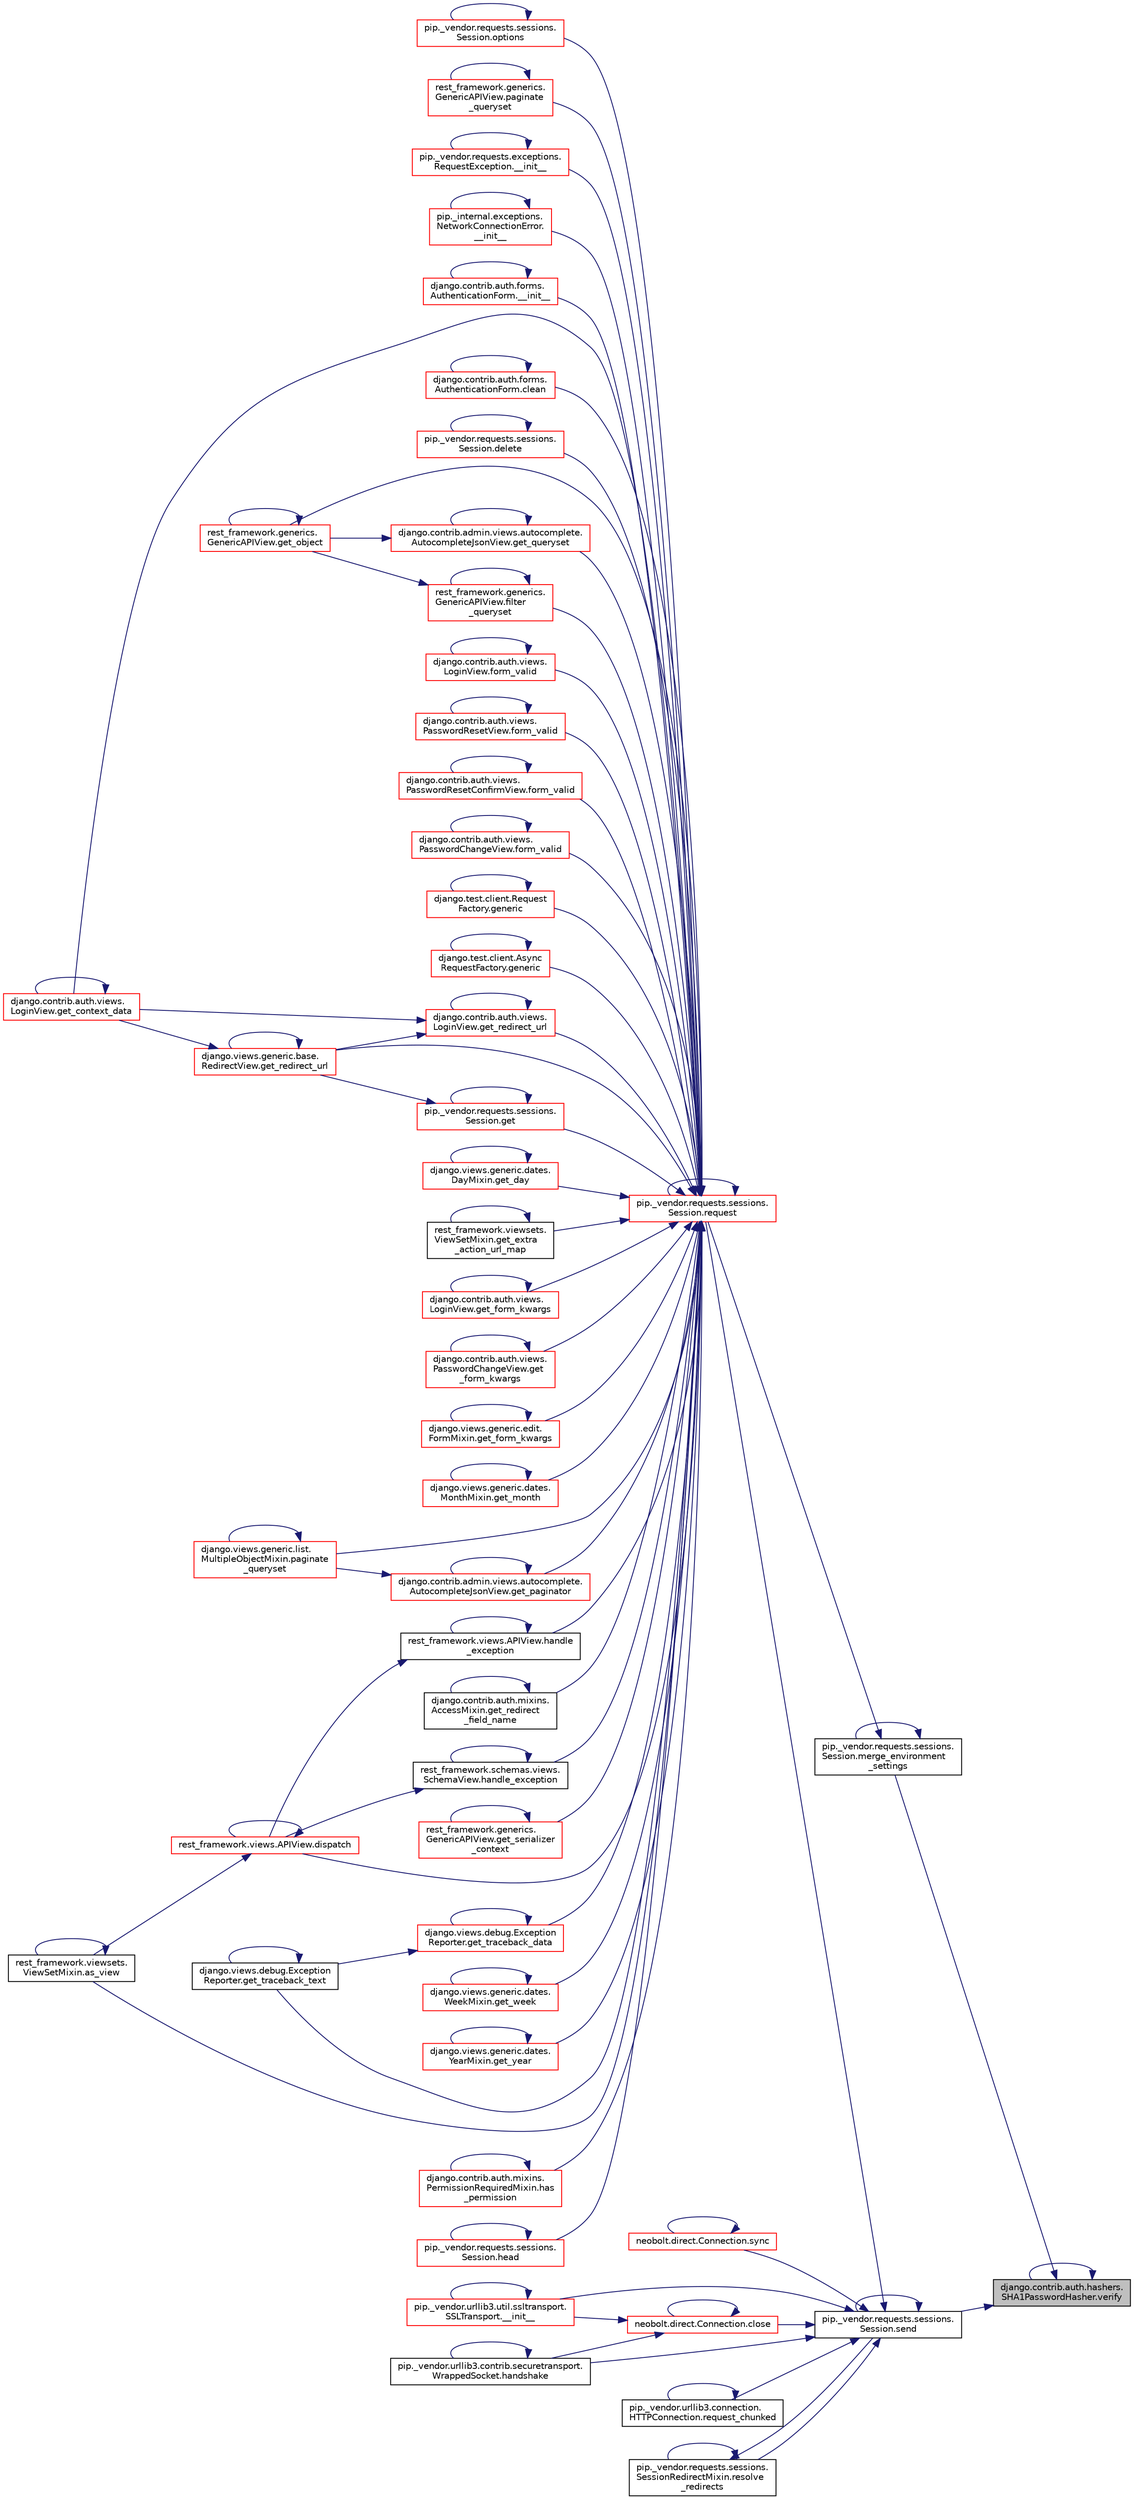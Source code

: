 digraph "django.contrib.auth.hashers.SHA1PasswordHasher.verify"
{
 // LATEX_PDF_SIZE
  edge [fontname="Helvetica",fontsize="10",labelfontname="Helvetica",labelfontsize="10"];
  node [fontname="Helvetica",fontsize="10",shape=record];
  rankdir="RL";
  Node1 [label="django.contrib.auth.hashers.\lSHA1PasswordHasher.verify",height=0.2,width=0.4,color="black", fillcolor="grey75", style="filled", fontcolor="black",tooltip=" "];
  Node1 -> Node2 [dir="back",color="midnightblue",fontsize="10",style="solid",fontname="Helvetica"];
  Node2 [label="pip._vendor.requests.sessions.\lSession.merge_environment\l_settings",height=0.2,width=0.4,color="black", fillcolor="white", style="filled",URL="$da/de9/classpip_1_1__vendor_1_1requests_1_1sessions_1_1_session.html#a281aa976ac215f2b76d4309e4091a7a4",tooltip=" "];
  Node2 -> Node2 [dir="back",color="midnightblue",fontsize="10",style="solid",fontname="Helvetica"];
  Node2 -> Node3 [dir="back",color="midnightblue",fontsize="10",style="solid",fontname="Helvetica"];
  Node3 [label="pip._vendor.requests.sessions.\lSession.request",height=0.2,width=0.4,color="red", fillcolor="white", style="filled",URL="$da/de9/classpip_1_1__vendor_1_1requests_1_1sessions_1_1_session.html#a718b60e99280c6ef1a346cb6dc0a90c8",tooltip=" "];
  Node3 -> Node4 [dir="back",color="midnightblue",fontsize="10",style="solid",fontname="Helvetica"];
  Node4 [label="pip._vendor.requests.exceptions.\lRequestException.__init__",height=0.2,width=0.4,color="red", fillcolor="white", style="filled",URL="$df/d94/classpip_1_1__vendor_1_1requests_1_1exceptions_1_1_request_exception.html#a8fc54b3d119b656141d4048103b646ee",tooltip=" "];
  Node4 -> Node4 [dir="back",color="midnightblue",fontsize="10",style="solid",fontname="Helvetica"];
  Node3 -> Node249 [dir="back",color="midnightblue",fontsize="10",style="solid",fontname="Helvetica"];
  Node249 [label="pip._internal.exceptions.\lNetworkConnectionError.\l__init__",height=0.2,width=0.4,color="red", fillcolor="white", style="filled",URL="$db/dd8/classpip_1_1__internal_1_1exceptions_1_1_network_connection_error.html#a2c74d67d3b756bc1a611bcd6180dd4e7",tooltip=" "];
  Node249 -> Node249 [dir="back",color="midnightblue",fontsize="10",style="solid",fontname="Helvetica"];
  Node3 -> Node250 [dir="back",color="midnightblue",fontsize="10",style="solid",fontname="Helvetica"];
  Node250 [label="django.contrib.auth.forms.\lAuthenticationForm.__init__",height=0.2,width=0.4,color="red", fillcolor="white", style="filled",URL="$d3/d34/classdjango_1_1contrib_1_1auth_1_1forms_1_1_authentication_form.html#a34702050cb604152ce2d6080dcb745b8",tooltip=" "];
  Node250 -> Node250 [dir="back",color="midnightblue",fontsize="10",style="solid",fontname="Helvetica"];
  Node3 -> Node251 [dir="back",color="midnightblue",fontsize="10",style="solid",fontname="Helvetica"];
  Node251 [label="rest_framework.viewsets.\lViewSetMixin.as_view",height=0.2,width=0.4,color="black", fillcolor="white", style="filled",URL="$d9/d8d/classrest__framework_1_1viewsets_1_1_view_set_mixin.html#ab57221a68375dfaf9b829641d1c712e4",tooltip=" "];
  Node251 -> Node251 [dir="back",color="midnightblue",fontsize="10",style="solid",fontname="Helvetica"];
  Node3 -> Node252 [dir="back",color="midnightblue",fontsize="10",style="solid",fontname="Helvetica"];
  Node252 [label="django.contrib.auth.forms.\lAuthenticationForm.clean",height=0.2,width=0.4,color="red", fillcolor="white", style="filled",URL="$d3/d34/classdjango_1_1contrib_1_1auth_1_1forms_1_1_authentication_form.html#a7582ce605c846d85757b967f54ebbb3b",tooltip=" "];
  Node252 -> Node252 [dir="back",color="midnightblue",fontsize="10",style="solid",fontname="Helvetica"];
  Node3 -> Node417 [dir="back",color="midnightblue",fontsize="10",style="solid",fontname="Helvetica"];
  Node417 [label="pip._vendor.requests.sessions.\lSession.delete",height=0.2,width=0.4,color="red", fillcolor="white", style="filled",URL="$da/de9/classpip_1_1__vendor_1_1requests_1_1sessions_1_1_session.html#a10a0d9552a108655ec064bd587678247",tooltip=" "];
  Node417 -> Node417 [dir="back",color="midnightblue",fontsize="10",style="solid",fontname="Helvetica"];
  Node3 -> Node418 [dir="back",color="midnightblue",fontsize="10",style="solid",fontname="Helvetica"];
  Node418 [label="rest_framework.views.APIView.dispatch",height=0.2,width=0.4,color="red", fillcolor="white", style="filled",URL="$d3/d7d/classrest__framework_1_1views_1_1_a_p_i_view.html#ac546f29e049369a62a3bd24a3f596c71",tooltip=" "];
  Node418 -> Node251 [dir="back",color="midnightblue",fontsize="10",style="solid",fontname="Helvetica"];
  Node418 -> Node418 [dir="back",color="midnightblue",fontsize="10",style="solid",fontname="Helvetica"];
  Node3 -> Node419 [dir="back",color="midnightblue",fontsize="10",style="solid",fontname="Helvetica"];
  Node419 [label="rest_framework.generics.\lGenericAPIView.filter\l_queryset",height=0.2,width=0.4,color="red", fillcolor="white", style="filled",URL="$d9/d8f/classrest__framework_1_1generics_1_1_generic_a_p_i_view.html#a8e83d5246dc3bc05d0228ffbd3fa9297",tooltip=" "];
  Node419 -> Node419 [dir="back",color="midnightblue",fontsize="10",style="solid",fontname="Helvetica"];
  Node419 -> Node423 [dir="back",color="midnightblue",fontsize="10",style="solid",fontname="Helvetica"];
  Node423 [label="rest_framework.generics.\lGenericAPIView.get_object",height=0.2,width=0.4,color="red", fillcolor="white", style="filled",URL="$d9/d8f/classrest__framework_1_1generics_1_1_generic_a_p_i_view.html#af19daba665c7e3f1329658f71f0dbc1c",tooltip=" "];
  Node423 -> Node423 [dir="back",color="midnightblue",fontsize="10",style="solid",fontname="Helvetica"];
  Node3 -> Node405 [dir="back",color="midnightblue",fontsize="10",style="solid",fontname="Helvetica"];
  Node405 [label="django.contrib.auth.views.\lLoginView.form_valid",height=0.2,width=0.4,color="red", fillcolor="white", style="filled",URL="$dd/d60/classdjango_1_1contrib_1_1auth_1_1views_1_1_login_view.html#a579dcaf480c70b0e02887a5a35a7eae0",tooltip=" "];
  Node405 -> Node405 [dir="back",color="midnightblue",fontsize="10",style="solid",fontname="Helvetica"];
  Node3 -> Node439 [dir="back",color="midnightblue",fontsize="10",style="solid",fontname="Helvetica"];
  Node439 [label="django.contrib.auth.views.\lPasswordResetView.form_valid",height=0.2,width=0.4,color="red", fillcolor="white", style="filled",URL="$d0/d2f/classdjango_1_1contrib_1_1auth_1_1views_1_1_password_reset_view.html#a0265c76f56022650ec841d6d3f2a20de",tooltip=" "];
  Node439 -> Node439 [dir="back",color="midnightblue",fontsize="10",style="solid",fontname="Helvetica"];
  Node3 -> Node440 [dir="back",color="midnightblue",fontsize="10",style="solid",fontname="Helvetica"];
  Node440 [label="django.contrib.auth.views.\lPasswordResetConfirmView.form_valid",height=0.2,width=0.4,color="red", fillcolor="white", style="filled",URL="$da/d2d/classdjango_1_1contrib_1_1auth_1_1views_1_1_password_reset_confirm_view.html#a4f998ba90f4c979f0af771504f9f1379",tooltip=" "];
  Node440 -> Node440 [dir="back",color="midnightblue",fontsize="10",style="solid",fontname="Helvetica"];
  Node3 -> Node441 [dir="back",color="midnightblue",fontsize="10",style="solid",fontname="Helvetica"];
  Node441 [label="django.contrib.auth.views.\lPasswordChangeView.form_valid",height=0.2,width=0.4,color="red", fillcolor="white", style="filled",URL="$d6/de8/classdjango_1_1contrib_1_1auth_1_1views_1_1_password_change_view.html#a809e1f6e2e22fd3199b7236bbb90e2da",tooltip=" "];
  Node441 -> Node441 [dir="back",color="midnightblue",fontsize="10",style="solid",fontname="Helvetica"];
  Node3 -> Node442 [dir="back",color="midnightblue",fontsize="10",style="solid",fontname="Helvetica"];
  Node442 [label="django.test.client.Request\lFactory.generic",height=0.2,width=0.4,color="red", fillcolor="white", style="filled",URL="$db/d7f/classdjango_1_1test_1_1client_1_1_request_factory.html#a3c9694a635970d08cea3d0797fe4a41f",tooltip=" "];
  Node442 -> Node442 [dir="back",color="midnightblue",fontsize="10",style="solid",fontname="Helvetica"];
  Node3 -> Node450 [dir="back",color="midnightblue",fontsize="10",style="solid",fontname="Helvetica"];
  Node450 [label="django.test.client.Async\lRequestFactory.generic",height=0.2,width=0.4,color="red", fillcolor="white", style="filled",URL="$d6/de5/classdjango_1_1test_1_1client_1_1_async_request_factory.html#ad24a6bfecd117237b4d6181f3d9fad6a",tooltip=" "];
  Node450 -> Node450 [dir="back",color="midnightblue",fontsize="10",style="solid",fontname="Helvetica"];
  Node3 -> Node451 [dir="back",color="midnightblue",fontsize="10",style="solid",fontname="Helvetica"];
  Node451 [label="pip._vendor.requests.sessions.\lSession.get",height=0.2,width=0.4,color="red", fillcolor="white", style="filled",URL="$da/de9/classpip_1_1__vendor_1_1requests_1_1sessions_1_1_session.html#a637a2a933183e90943aabeab91d0e475",tooltip=" "];
  Node451 -> Node451 [dir="back",color="midnightblue",fontsize="10",style="solid",fontname="Helvetica"];
  Node451 -> Node359 [dir="back",color="midnightblue",fontsize="10",style="solid",fontname="Helvetica"];
  Node359 [label="django.views.generic.base.\lRedirectView.get_redirect_url",height=0.2,width=0.4,color="red", fillcolor="white", style="filled",URL="$dd/dec/classdjango_1_1views_1_1generic_1_1base_1_1_redirect_view.html#a85ffe8d60d5ef6e330995fdaf6330929",tooltip=" "];
  Node359 -> Node360 [dir="back",color="midnightblue",fontsize="10",style="solid",fontname="Helvetica"];
  Node360 [label="django.contrib.auth.views.\lLoginView.get_context_data",height=0.2,width=0.4,color="red", fillcolor="white", style="filled",URL="$dd/d60/classdjango_1_1contrib_1_1auth_1_1views_1_1_login_view.html#acff2e1c7aa1e0c6dc66cb3e8e26a5ea1",tooltip=" "];
  Node360 -> Node360 [dir="back",color="midnightblue",fontsize="10",style="solid",fontname="Helvetica"];
  Node359 -> Node359 [dir="back",color="midnightblue",fontsize="10",style="solid",fontname="Helvetica"];
  Node3 -> Node360 [dir="back",color="midnightblue",fontsize="10",style="solid",fontname="Helvetica"];
  Node3 -> Node452 [dir="back",color="midnightblue",fontsize="10",style="solid",fontname="Helvetica"];
  Node452 [label="django.views.generic.dates.\lDayMixin.get_day",height=0.2,width=0.4,color="red", fillcolor="white", style="filled",URL="$db/d20/classdjango_1_1views_1_1generic_1_1dates_1_1_day_mixin.html#a64010d8b7ba7da12f3a6bafd4abb7d81",tooltip=" "];
  Node452 -> Node452 [dir="back",color="midnightblue",fontsize="10",style="solid",fontname="Helvetica"];
  Node3 -> Node455 [dir="back",color="midnightblue",fontsize="10",style="solid",fontname="Helvetica"];
  Node455 [label="rest_framework.viewsets.\lViewSetMixin.get_extra\l_action_url_map",height=0.2,width=0.4,color="black", fillcolor="white", style="filled",URL="$d9/d8d/classrest__framework_1_1viewsets_1_1_view_set_mixin.html#a9dfc0206c4fd25250dcde1dd0d8739f0",tooltip=" "];
  Node455 -> Node455 [dir="back",color="midnightblue",fontsize="10",style="solid",fontname="Helvetica"];
  Node3 -> Node456 [dir="back",color="midnightblue",fontsize="10",style="solid",fontname="Helvetica"];
  Node456 [label="django.contrib.auth.views.\lLoginView.get_form_kwargs",height=0.2,width=0.4,color="red", fillcolor="white", style="filled",URL="$dd/d60/classdjango_1_1contrib_1_1auth_1_1views_1_1_login_view.html#acfe4d8339fbf103b4d0a3ab00ca515cb",tooltip=" "];
  Node456 -> Node456 [dir="back",color="midnightblue",fontsize="10",style="solid",fontname="Helvetica"];
  Node3 -> Node464 [dir="back",color="midnightblue",fontsize="10",style="solid",fontname="Helvetica"];
  Node464 [label="django.contrib.auth.views.\lPasswordChangeView.get\l_form_kwargs",height=0.2,width=0.4,color="red", fillcolor="white", style="filled",URL="$d6/de8/classdjango_1_1contrib_1_1auth_1_1views_1_1_password_change_view.html#a819ee3cbfcf3ce40a8a1aa66bef97850",tooltip=" "];
  Node464 -> Node464 [dir="back",color="midnightblue",fontsize="10",style="solid",fontname="Helvetica"];
  Node3 -> Node465 [dir="back",color="midnightblue",fontsize="10",style="solid",fontname="Helvetica"];
  Node465 [label="django.views.generic.edit.\lFormMixin.get_form_kwargs",height=0.2,width=0.4,color="red", fillcolor="white", style="filled",URL="$df/d6a/classdjango_1_1views_1_1generic_1_1edit_1_1_form_mixin.html#a39553a35fb3f5f55c90d9f6355a57b78",tooltip=" "];
  Node465 -> Node465 [dir="back",color="midnightblue",fontsize="10",style="solid",fontname="Helvetica"];
  Node3 -> Node466 [dir="back",color="midnightblue",fontsize="10",style="solid",fontname="Helvetica"];
  Node466 [label="django.views.generic.dates.\lMonthMixin.get_month",height=0.2,width=0.4,color="red", fillcolor="white", style="filled",URL="$de/d58/classdjango_1_1views_1_1generic_1_1dates_1_1_month_mixin.html#a1279c3c7a535b838a7693db7689a170d",tooltip=" "];
  Node466 -> Node466 [dir="back",color="midnightblue",fontsize="10",style="solid",fontname="Helvetica"];
  Node3 -> Node423 [dir="back",color="midnightblue",fontsize="10",style="solid",fontname="Helvetica"];
  Node3 -> Node468 [dir="back",color="midnightblue",fontsize="10",style="solid",fontname="Helvetica"];
  Node468 [label="django.contrib.admin.views.autocomplete.\lAutocompleteJsonView.get_paginator",height=0.2,width=0.4,color="red", fillcolor="white", style="filled",URL="$d5/d24/classdjango_1_1contrib_1_1admin_1_1views_1_1autocomplete_1_1_autocomplete_json_view.html#a04246dcdf4d4214e4f07e65279dbae92",tooltip=" "];
  Node468 -> Node468 [dir="back",color="midnightblue",fontsize="10",style="solid",fontname="Helvetica"];
  Node468 -> Node473 [dir="back",color="midnightblue",fontsize="10",style="solid",fontname="Helvetica"];
  Node473 [label="django.views.generic.list.\lMultipleObjectMixin.paginate\l_queryset",height=0.2,width=0.4,color="red", fillcolor="white", style="filled",URL="$dc/db8/classdjango_1_1views_1_1generic_1_1list_1_1_multiple_object_mixin.html#a6ca11538ebb59be5138ef084d6c5ab58",tooltip=" "];
  Node473 -> Node473 [dir="back",color="midnightblue",fontsize="10",style="solid",fontname="Helvetica"];
  Node3 -> Node475 [dir="back",color="midnightblue",fontsize="10",style="solid",fontname="Helvetica"];
  Node475 [label="django.contrib.admin.views.autocomplete.\lAutocompleteJsonView.get_queryset",height=0.2,width=0.4,color="red", fillcolor="white", style="filled",URL="$d5/d24/classdjango_1_1contrib_1_1admin_1_1views_1_1autocomplete_1_1_autocomplete_json_view.html#aeba422d947101bce361f0fd32ff7d4d4",tooltip=" "];
  Node475 -> Node423 [dir="back",color="midnightblue",fontsize="10",style="solid",fontname="Helvetica"];
  Node475 -> Node475 [dir="back",color="midnightblue",fontsize="10",style="solid",fontname="Helvetica"];
  Node3 -> Node506 [dir="back",color="midnightblue",fontsize="10",style="solid",fontname="Helvetica"];
  Node506 [label="django.contrib.auth.mixins.\lAccessMixin.get_redirect\l_field_name",height=0.2,width=0.4,color="black", fillcolor="white", style="filled",URL="$da/d6c/classdjango_1_1contrib_1_1auth_1_1mixins_1_1_access_mixin.html#abf988b609f1e927ea5b7ef262466b6ca",tooltip=" "];
  Node506 -> Node506 [dir="back",color="midnightblue",fontsize="10",style="solid",fontname="Helvetica"];
  Node3 -> Node507 [dir="back",color="midnightblue",fontsize="10",style="solid",fontname="Helvetica"];
  Node507 [label="django.contrib.auth.views.\lLoginView.get_redirect_url",height=0.2,width=0.4,color="red", fillcolor="white", style="filled",URL="$dd/d60/classdjango_1_1contrib_1_1auth_1_1views_1_1_login_view.html#a8b4c3af080df3c4b69b0d8f422557c27",tooltip=" "];
  Node507 -> Node360 [dir="back",color="midnightblue",fontsize="10",style="solid",fontname="Helvetica"];
  Node507 -> Node507 [dir="back",color="midnightblue",fontsize="10",style="solid",fontname="Helvetica"];
  Node507 -> Node359 [dir="back",color="midnightblue",fontsize="10",style="solid",fontname="Helvetica"];
  Node3 -> Node359 [dir="back",color="midnightblue",fontsize="10",style="solid",fontname="Helvetica"];
  Node3 -> Node508 [dir="back",color="midnightblue",fontsize="10",style="solid",fontname="Helvetica"];
  Node508 [label="rest_framework.generics.\lGenericAPIView.get_serializer\l_context",height=0.2,width=0.4,color="red", fillcolor="white", style="filled",URL="$d9/d8f/classrest__framework_1_1generics_1_1_generic_a_p_i_view.html#a3159afb09b75adc57becfe8911f565b3",tooltip=" "];
  Node508 -> Node508 [dir="back",color="midnightblue",fontsize="10",style="solid",fontname="Helvetica"];
  Node3 -> Node513 [dir="back",color="midnightblue",fontsize="10",style="solid",fontname="Helvetica"];
  Node513 [label="django.views.debug.Exception\lReporter.get_traceback_data",height=0.2,width=0.4,color="red", fillcolor="white", style="filled",URL="$d9/d6c/classdjango_1_1views_1_1debug_1_1_exception_reporter.html#a356db4aa38afe036f5f4ec4a48851f35",tooltip=" "];
  Node513 -> Node513 [dir="back",color="midnightblue",fontsize="10",style="solid",fontname="Helvetica"];
  Node513 -> Node515 [dir="back",color="midnightblue",fontsize="10",style="solid",fontname="Helvetica"];
  Node515 [label="django.views.debug.Exception\lReporter.get_traceback_text",height=0.2,width=0.4,color="black", fillcolor="white", style="filled",URL="$d9/d6c/classdjango_1_1views_1_1debug_1_1_exception_reporter.html#a4e73474bb71b41a0f90d53345930d4d1",tooltip=" "];
  Node515 -> Node515 [dir="back",color="midnightblue",fontsize="10",style="solid",fontname="Helvetica"];
  Node3 -> Node515 [dir="back",color="midnightblue",fontsize="10",style="solid",fontname="Helvetica"];
  Node3 -> Node516 [dir="back",color="midnightblue",fontsize="10",style="solid",fontname="Helvetica"];
  Node516 [label="django.views.generic.dates.\lWeekMixin.get_week",height=0.2,width=0.4,color="red", fillcolor="white", style="filled",URL="$d8/dcc/classdjango_1_1views_1_1generic_1_1dates_1_1_week_mixin.html#a946b65402473a097bafe64645092488a",tooltip=" "];
  Node516 -> Node516 [dir="back",color="midnightblue",fontsize="10",style="solid",fontname="Helvetica"];
  Node3 -> Node517 [dir="back",color="midnightblue",fontsize="10",style="solid",fontname="Helvetica"];
  Node517 [label="django.views.generic.dates.\lYearMixin.get_year",height=0.2,width=0.4,color="red", fillcolor="white", style="filled",URL="$d6/ddf/classdjango_1_1views_1_1generic_1_1dates_1_1_year_mixin.html#afb629cc343db7be8dc8a55660fd016d7",tooltip=" "];
  Node517 -> Node517 [dir="back",color="midnightblue",fontsize="10",style="solid",fontname="Helvetica"];
  Node3 -> Node518 [dir="back",color="midnightblue",fontsize="10",style="solid",fontname="Helvetica"];
  Node518 [label="rest_framework.schemas.views.\lSchemaView.handle_exception",height=0.2,width=0.4,color="black", fillcolor="white", style="filled",URL="$dc/dfe/classrest__framework_1_1schemas_1_1views_1_1_schema_view.html#a3ced7725e5a5b09ac1ce2a72acf0546e",tooltip=" "];
  Node518 -> Node418 [dir="back",color="midnightblue",fontsize="10",style="solid",fontname="Helvetica"];
  Node518 -> Node518 [dir="back",color="midnightblue",fontsize="10",style="solid",fontname="Helvetica"];
  Node3 -> Node519 [dir="back",color="midnightblue",fontsize="10",style="solid",fontname="Helvetica"];
  Node519 [label="rest_framework.views.APIView.handle\l_exception",height=0.2,width=0.4,color="black", fillcolor="white", style="filled",URL="$d3/d7d/classrest__framework_1_1views_1_1_a_p_i_view.html#a63b28425a46dd8d31130138f9c9026fd",tooltip=" "];
  Node519 -> Node418 [dir="back",color="midnightblue",fontsize="10",style="solid",fontname="Helvetica"];
  Node519 -> Node519 [dir="back",color="midnightblue",fontsize="10",style="solid",fontname="Helvetica"];
  Node3 -> Node520 [dir="back",color="midnightblue",fontsize="10",style="solid",fontname="Helvetica"];
  Node520 [label="django.contrib.auth.mixins.\lPermissionRequiredMixin.has\l_permission",height=0.2,width=0.4,color="red", fillcolor="white", style="filled",URL="$d7/dfe/classdjango_1_1contrib_1_1auth_1_1mixins_1_1_permission_required_mixin.html#a2809e8d2b78dee31ff0953c9e8852f26",tooltip=" "];
  Node520 -> Node520 [dir="back",color="midnightblue",fontsize="10",style="solid",fontname="Helvetica"];
  Node3 -> Node665 [dir="back",color="midnightblue",fontsize="10",style="solid",fontname="Helvetica"];
  Node665 [label="pip._vendor.requests.sessions.\lSession.head",height=0.2,width=0.4,color="red", fillcolor="white", style="filled",URL="$da/de9/classpip_1_1__vendor_1_1requests_1_1sessions_1_1_session.html#a0b4eedeb465ba385aa984ac58617dd79",tooltip=" "];
  Node665 -> Node665 [dir="back",color="midnightblue",fontsize="10",style="solid",fontname="Helvetica"];
  Node3 -> Node666 [dir="back",color="midnightblue",fontsize="10",style="solid",fontname="Helvetica"];
  Node666 [label="pip._vendor.requests.sessions.\lSession.options",height=0.2,width=0.4,color="red", fillcolor="white", style="filled",URL="$da/de9/classpip_1_1__vendor_1_1requests_1_1sessions_1_1_session.html#a782817284df10ee3d0c9a656670017b6",tooltip=" "];
  Node666 -> Node666 [dir="back",color="midnightblue",fontsize="10",style="solid",fontname="Helvetica"];
  Node3 -> Node667 [dir="back",color="midnightblue",fontsize="10",style="solid",fontname="Helvetica"];
  Node667 [label="rest_framework.generics.\lGenericAPIView.paginate\l_queryset",height=0.2,width=0.4,color="red", fillcolor="white", style="filled",URL="$d9/d8f/classrest__framework_1_1generics_1_1_generic_a_p_i_view.html#adc9f4514db2e6c4dcbc8294cb413098c",tooltip=" "];
  Node667 -> Node667 [dir="back",color="midnightblue",fontsize="10",style="solid",fontname="Helvetica"];
  Node3 -> Node473 [dir="back",color="midnightblue",fontsize="10",style="solid",fontname="Helvetica"];
  Node3 -> Node3 [dir="back",color="midnightblue",fontsize="10",style="solid",fontname="Helvetica"];
  Node1 -> Node130 [dir="back",color="midnightblue",fontsize="10",style="solid",fontname="Helvetica"];
  Node130 [label="pip._vendor.requests.sessions.\lSession.send",height=0.2,width=0.4,color="black", fillcolor="white", style="filled",URL="$da/de9/classpip_1_1__vendor_1_1requests_1_1sessions_1_1_session.html#ae8fcb76dca3180b80dfd66c07587aeb2",tooltip=" "];
  Node130 -> Node101 [dir="back",color="midnightblue",fontsize="10",style="solid",fontname="Helvetica"];
  Node101 [label="pip._vendor.urllib3.util.ssltransport.\lSSLTransport.__init__",height=0.2,width=0.4,color="red", fillcolor="white", style="filled",URL="$d5/d5b/classpip_1_1__vendor_1_1urllib3_1_1util_1_1ssltransport_1_1_s_s_l_transport.html#a732f5816c7be7853f2549ffabbfdc1df",tooltip=" "];
  Node101 -> Node101 [dir="back",color="midnightblue",fontsize="10",style="solid",fontname="Helvetica"];
  Node130 -> Node131 [dir="back",color="midnightblue",fontsize="10",style="solid",fontname="Helvetica"];
  Node131 [label="neobolt.direct.Connection.close",height=0.2,width=0.4,color="red", fillcolor="white", style="filled",URL="$d8/db4/classneobolt_1_1direct_1_1_connection.html#af0b5cc8672b0f72f3b3e681ff0608519",tooltip=" "];
  Node131 -> Node101 [dir="back",color="midnightblue",fontsize="10",style="solid",fontname="Helvetica"];
  Node131 -> Node131 [dir="back",color="midnightblue",fontsize="10",style="solid",fontname="Helvetica"];
  Node131 -> Node111 [dir="back",color="midnightblue",fontsize="10",style="solid",fontname="Helvetica"];
  Node111 [label="pip._vendor.urllib3.contrib.securetransport.\lWrappedSocket.handshake",height=0.2,width=0.4,color="black", fillcolor="white", style="filled",URL="$da/dfd/classpip_1_1__vendor_1_1urllib3_1_1contrib_1_1securetransport_1_1_wrapped_socket.html#a4dff747225797a2242238d7e073fa79b",tooltip=" "];
  Node111 -> Node111 [dir="back",color="midnightblue",fontsize="10",style="solid",fontname="Helvetica"];
  Node130 -> Node111 [dir="back",color="midnightblue",fontsize="10",style="solid",fontname="Helvetica"];
  Node130 -> Node3 [dir="back",color="midnightblue",fontsize="10",style="solid",fontname="Helvetica"];
  Node130 -> Node136 [dir="back",color="midnightblue",fontsize="10",style="solid",fontname="Helvetica"];
  Node136 [label="pip._vendor.urllib3.connection.\lHTTPConnection.request_chunked",height=0.2,width=0.4,color="black", fillcolor="white", style="filled",URL="$d2/d75/classpip_1_1__vendor_1_1urllib3_1_1connection_1_1_h_t_t_p_connection.html#ad0ce9861382a0268d64ee1d58d3d83c4",tooltip=" "];
  Node136 -> Node136 [dir="back",color="midnightblue",fontsize="10",style="solid",fontname="Helvetica"];
  Node130 -> Node137 [dir="back",color="midnightblue",fontsize="10",style="solid",fontname="Helvetica"];
  Node137 [label="pip._vendor.requests.sessions.\lSessionRedirectMixin.resolve\l_redirects",height=0.2,width=0.4,color="black", fillcolor="white", style="filled",URL="$d3/def/classpip_1_1__vendor_1_1requests_1_1sessions_1_1_session_redirect_mixin.html#af9bcf31587685a33dbbb517f8e1b71b3",tooltip=" "];
  Node137 -> Node137 [dir="back",color="midnightblue",fontsize="10",style="solid",fontname="Helvetica"];
  Node137 -> Node130 [dir="back",color="midnightblue",fontsize="10",style="solid",fontname="Helvetica"];
  Node130 -> Node130 [dir="back",color="midnightblue",fontsize="10",style="solid",fontname="Helvetica"];
  Node130 -> Node78 [dir="back",color="midnightblue",fontsize="10",style="solid",fontname="Helvetica"];
  Node78 [label="neobolt.direct.Connection.sync",height=0.2,width=0.4,color="red", fillcolor="white", style="filled",URL="$d8/db4/classneobolt_1_1direct_1_1_connection.html#a2c3815aafec1d0287cebe3db1f3dd2dd",tooltip=" "];
  Node78 -> Node78 [dir="back",color="midnightblue",fontsize="10",style="solid",fontname="Helvetica"];
  Node1 -> Node1 [dir="back",color="midnightblue",fontsize="10",style="solid",fontname="Helvetica"];
}
